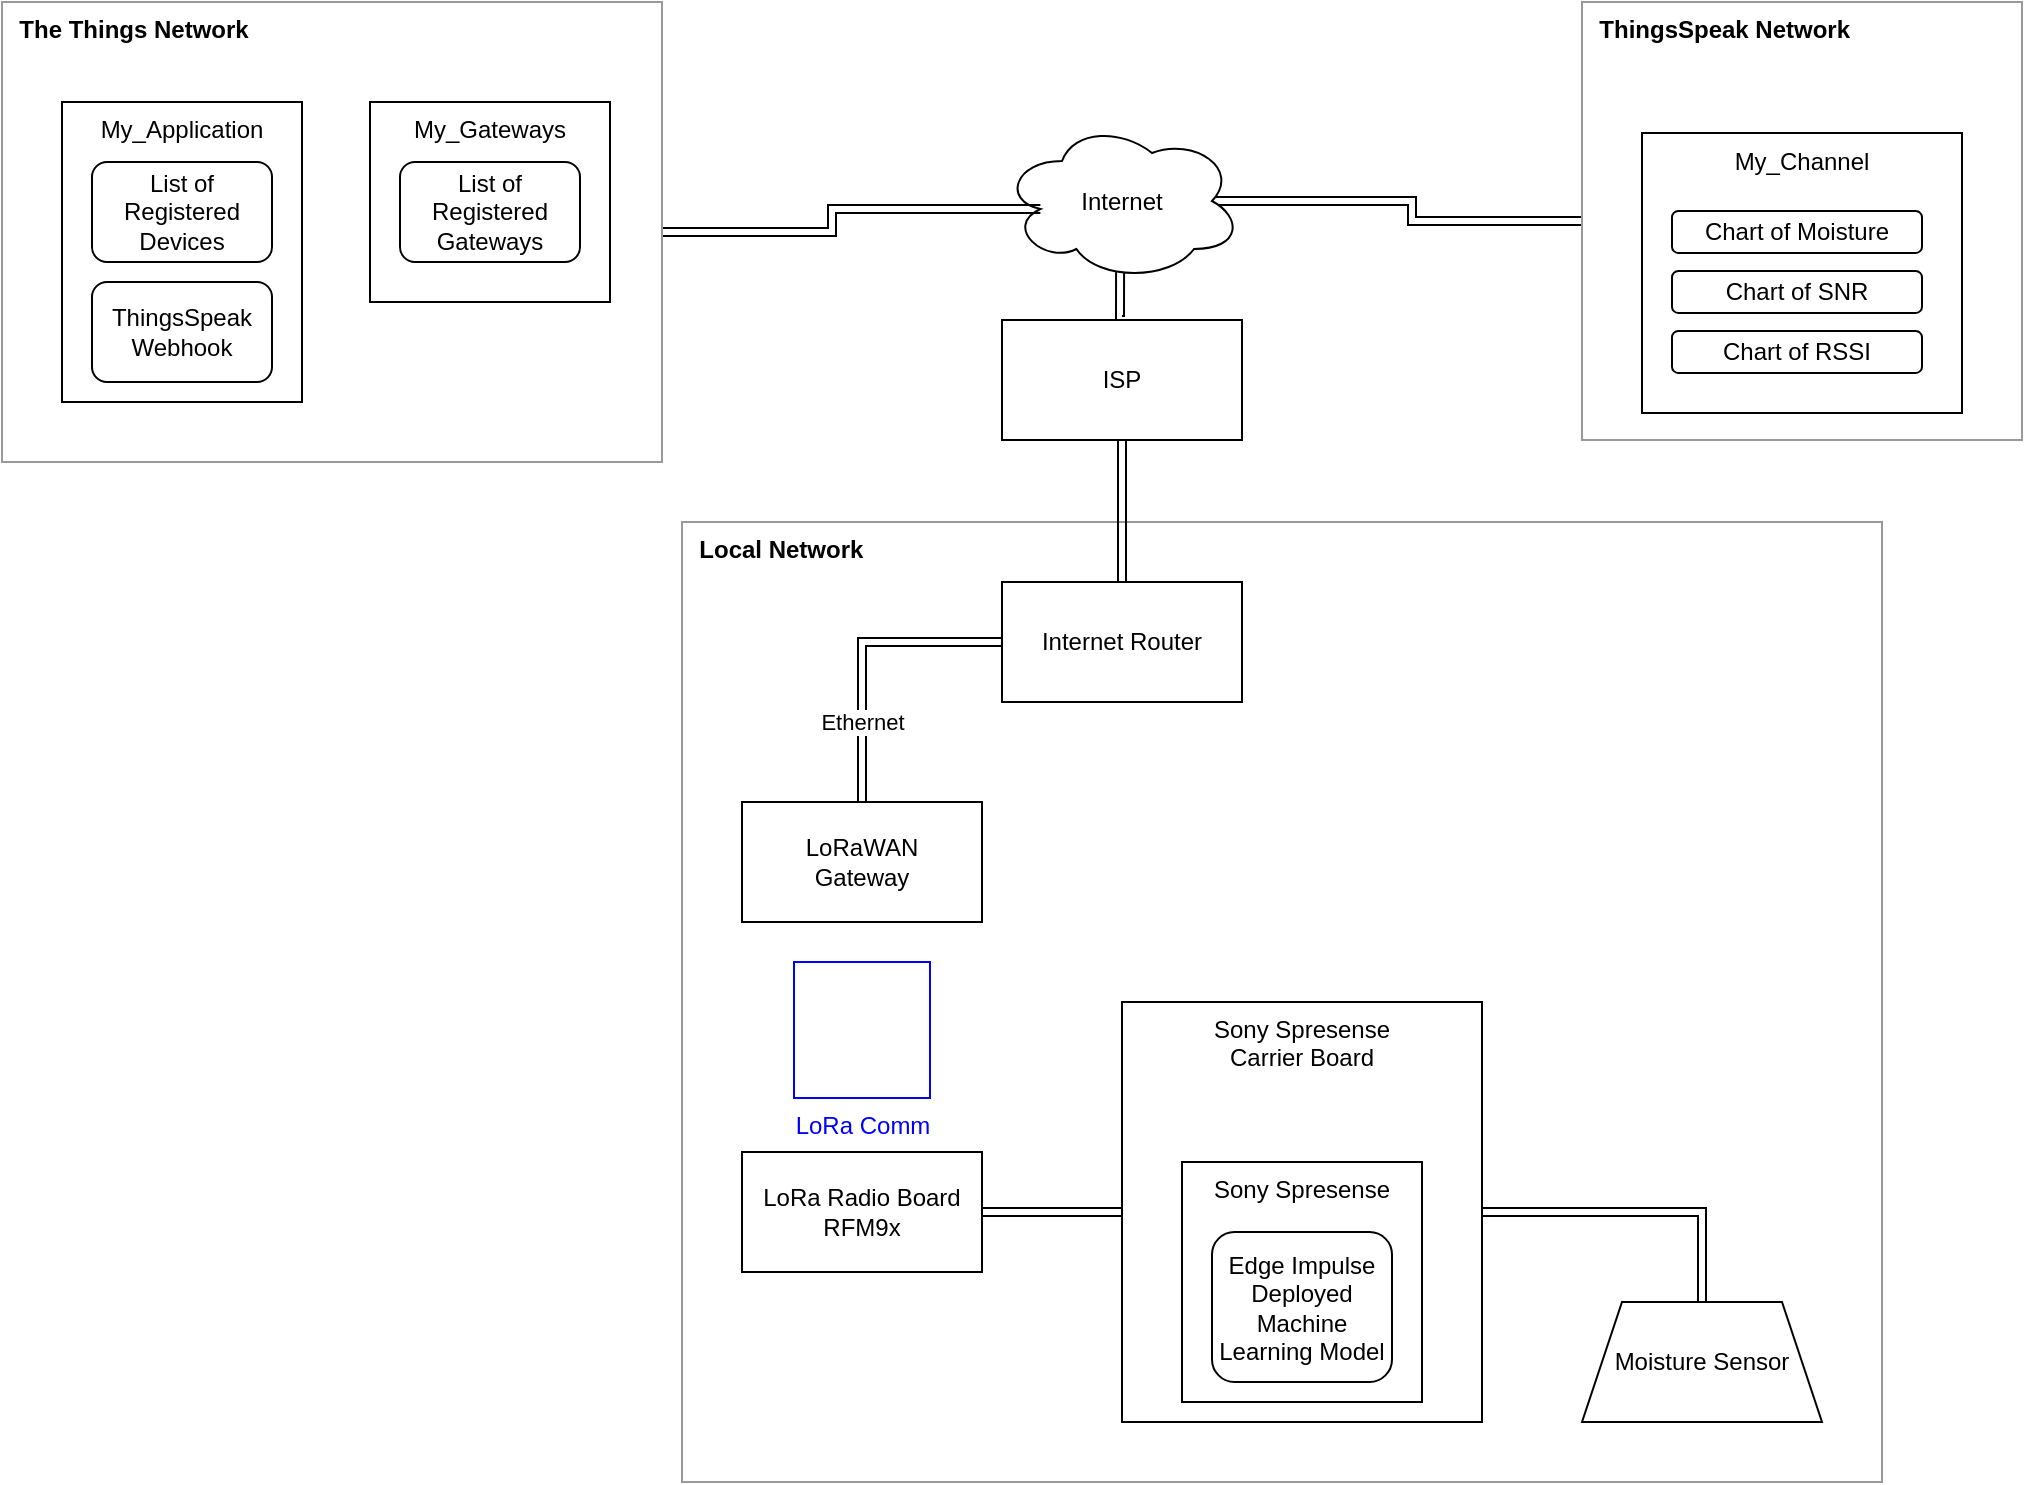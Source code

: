 <mxfile version="20.6.2" type="device"><diagram id="0LLzieao_bVr8BfdosGT" name="Page-1"><mxGraphModel dx="2070" dy="1091" grid="1" gridSize="10" guides="1" tooltips="1" connect="1" arrows="1" fold="1" page="1" pageScale="1" pageWidth="850" pageHeight="1100" math="0" shadow="0"><root><mxCell id="0"/><mxCell id="1" parent="0"/><mxCell id="4JmhtB6uuYIKI2M9Bpf7-29" style="edgeStyle=orthogonalEdgeStyle;shape=link;rounded=0;orthogonalLoop=1;jettySize=auto;html=1;exitX=0;exitY=0.5;exitDx=0;exitDy=0;entryX=0.875;entryY=0.5;entryDx=0;entryDy=0;entryPerimeter=0;" parent="1" source="4JmhtB6uuYIKI2M9Bpf7-22" target="4JmhtB6uuYIKI2M9Bpf7-12" edge="1"><mxGeometry relative="1" as="geometry"/></mxCell><mxCell id="4JmhtB6uuYIKI2M9Bpf7-22" value="&lt;b&gt;&amp;nbsp; ThingsSpeak Network&lt;/b&gt;" style="rounded=0;whiteSpace=wrap;html=1;align=left;verticalAlign=top;strokeColor=#999999;" parent="1" vertex="1"><mxGeometry x="540" y="50" width="220" height="219" as="geometry"/></mxCell><mxCell id="4JmhtB6uuYIKI2M9Bpf7-15" value="&lt;b&gt;&amp;nbsp; Local Network&lt;/b&gt;" style="rounded=0;whiteSpace=wrap;html=1;verticalAlign=top;align=left;strokeColor=#999999;" parent="1" vertex="1"><mxGeometry x="90" y="310" width="600" height="480" as="geometry"/></mxCell><mxCell id="4JmhtB6uuYIKI2M9Bpf7-3" value="Sony Spresense&lt;br&gt;Carrier Board" style="rounded=0;whiteSpace=wrap;html=1;verticalAlign=top;" parent="1" vertex="1"><mxGeometry x="310" y="550" width="180" height="210" as="geometry"/></mxCell><mxCell id="4JmhtB6uuYIKI2M9Bpf7-4" style="edgeStyle=none;rounded=0;orthogonalLoop=1;jettySize=auto;html=1;exitX=1;exitY=0.5;exitDx=0;exitDy=0;entryX=0;entryY=0.5;entryDx=0;entryDy=0;shape=link;" parent="1" source="4JmhtB6uuYIKI2M9Bpf7-1" target="4JmhtB6uuYIKI2M9Bpf7-3" edge="1"><mxGeometry relative="1" as="geometry"/></mxCell><mxCell id="4JmhtB6uuYIKI2M9Bpf7-1" value="LoRa Radio Board&lt;br&gt;RFM9x" style="rounded=0;whiteSpace=wrap;html=1;" parent="1" vertex="1"><mxGeometry x="120" y="625" width="120" height="60" as="geometry"/></mxCell><mxCell id="4JmhtB6uuYIKI2M9Bpf7-2" value="Sony Spresense" style="rounded=0;whiteSpace=wrap;html=1;verticalAlign=top;" parent="1" vertex="1"><mxGeometry x="340" y="630" width="120" height="120" as="geometry"/></mxCell><mxCell id="4JmhtB6uuYIKI2M9Bpf7-8" style="edgeStyle=orthogonalEdgeStyle;shape=link;rounded=0;orthogonalLoop=1;jettySize=auto;html=1;exitX=0.5;exitY=0;exitDx=0;exitDy=0;entryX=0;entryY=0.5;entryDx=0;entryDy=0;" parent="1" source="4JmhtB6uuYIKI2M9Bpf7-5" target="4JmhtB6uuYIKI2M9Bpf7-7" edge="1"><mxGeometry relative="1" as="geometry"/></mxCell><mxCell id="4JmhtB6uuYIKI2M9Bpf7-9" value="&amp;nbsp; Ethernet&amp;nbsp;&amp;nbsp;" style="edgeLabel;html=1;align=center;verticalAlign=middle;resizable=0;points=[];" parent="4JmhtB6uuYIKI2M9Bpf7-8" vertex="1" connectable="0"><mxGeometry x="0.133" relative="1" as="geometry"><mxPoint x="-5" y="40" as="offset"/></mxGeometry></mxCell><mxCell id="4JmhtB6uuYIKI2M9Bpf7-5" value="LoRaWAN&lt;br&gt;Gateway" style="rounded=0;whiteSpace=wrap;html=1;" parent="1" vertex="1"><mxGeometry x="120" y="450" width="120" height="60" as="geometry"/></mxCell><mxCell id="4JmhtB6uuYIKI2M9Bpf7-6" value="&lt;font color=&quot;#0000ff&quot;&gt;LoRa Comm&lt;/font&gt;" style="shape=image;html=1;verticalAlign=top;verticalLabelPosition=bottom;labelBackgroundColor=#ffffff;imageAspect=0;aspect=fixed;image=https://cdn0.iconfinder.com/data/icons/phosphor-thin-vol-3/256/lightning-thin-128.png;imageBackground=none;imageBorder=#0000FF;" parent="1" vertex="1"><mxGeometry x="146" y="530" width="68" height="68" as="geometry"/></mxCell><mxCell id="4JmhtB6uuYIKI2M9Bpf7-11" style="edgeStyle=orthogonalEdgeStyle;shape=link;rounded=0;orthogonalLoop=1;jettySize=auto;html=1;exitX=0.5;exitY=0;exitDx=0;exitDy=0;entryX=0.5;entryY=1;entryDx=0;entryDy=0;" parent="1" source="4JmhtB6uuYIKI2M9Bpf7-7" target="4JmhtB6uuYIKI2M9Bpf7-10" edge="1"><mxGeometry relative="1" as="geometry"/></mxCell><mxCell id="4JmhtB6uuYIKI2M9Bpf7-7" value="Internet Router" style="rounded=0;whiteSpace=wrap;html=1;" parent="1" vertex="1"><mxGeometry x="250" y="340" width="120" height="60" as="geometry"/></mxCell><mxCell id="4JmhtB6uuYIKI2M9Bpf7-13" style="edgeStyle=orthogonalEdgeStyle;shape=link;rounded=0;orthogonalLoop=1;jettySize=auto;html=1;exitX=0.5;exitY=0;exitDx=0;exitDy=0;entryX=0.492;entryY=0.938;entryDx=0;entryDy=0;entryPerimeter=0;" parent="1" source="4JmhtB6uuYIKI2M9Bpf7-10" target="4JmhtB6uuYIKI2M9Bpf7-12" edge="1"><mxGeometry relative="1" as="geometry"/></mxCell><mxCell id="4JmhtB6uuYIKI2M9Bpf7-10" value="ISP" style="rounded=0;whiteSpace=wrap;html=1;" parent="1" vertex="1"><mxGeometry x="250" y="209" width="120" height="60" as="geometry"/></mxCell><mxCell id="4JmhtB6uuYIKI2M9Bpf7-12" value="Internet" style="ellipse;shape=cloud;whiteSpace=wrap;html=1;" parent="1" vertex="1"><mxGeometry x="250" y="109.5" width="120" height="80" as="geometry"/></mxCell><mxCell id="4JmhtB6uuYIKI2M9Bpf7-28" style="edgeStyle=orthogonalEdgeStyle;shape=link;rounded=0;orthogonalLoop=1;jettySize=auto;html=1;exitX=1;exitY=0.5;exitDx=0;exitDy=0;entryX=0.16;entryY=0.55;entryDx=0;entryDy=0;entryPerimeter=0;" parent="1" source="4JmhtB6uuYIKI2M9Bpf7-14" target="4JmhtB6uuYIKI2M9Bpf7-12" edge="1"><mxGeometry relative="1" as="geometry"/></mxCell><mxCell id="4JmhtB6uuYIKI2M9Bpf7-14" value="&lt;b&gt;&amp;nbsp; The Things Network&lt;/b&gt;" style="rounded=0;whiteSpace=wrap;html=1;align=left;verticalAlign=top;strokeColor=#999999;" parent="1" vertex="1"><mxGeometry x="-250" y="50" width="330" height="230" as="geometry"/></mxCell><mxCell id="4JmhtB6uuYIKI2M9Bpf7-16" value="My_Channel" style="rounded=0;whiteSpace=wrap;html=1;verticalAlign=top;" parent="1" vertex="1"><mxGeometry x="570" y="115.5" width="160" height="140" as="geometry"/></mxCell><mxCell id="4JmhtB6uuYIKI2M9Bpf7-17" value="My_Application" style="rounded=0;whiteSpace=wrap;html=1;verticalAlign=top;" parent="1" vertex="1"><mxGeometry x="-220" y="100" width="120" height="150" as="geometry"/></mxCell><mxCell id="4JmhtB6uuYIKI2M9Bpf7-18" value="ThingsSpeak&lt;br&gt;Webhook" style="rounded=1;whiteSpace=wrap;html=1;" parent="1" vertex="1"><mxGeometry x="-205" y="190" width="90" height="50" as="geometry"/></mxCell><mxCell id="4JmhtB6uuYIKI2M9Bpf7-19" value="My_Gateways" style="rounded=0;whiteSpace=wrap;html=1;verticalAlign=top;" parent="1" vertex="1"><mxGeometry x="-66" y="100" width="120" height="100" as="geometry"/></mxCell><mxCell id="4JmhtB6uuYIKI2M9Bpf7-20" value="List of Registered Gateways" style="rounded=1;whiteSpace=wrap;html=1;" parent="1" vertex="1"><mxGeometry x="-51" y="130" width="90" height="50" as="geometry"/></mxCell><mxCell id="4JmhtB6uuYIKI2M9Bpf7-21" value="List of Registered Devices" style="rounded=1;whiteSpace=wrap;html=1;" parent="1" vertex="1"><mxGeometry x="-205" y="130" width="90" height="50" as="geometry"/></mxCell><mxCell id="4JmhtB6uuYIKI2M9Bpf7-25" value="Chart of Moisture" style="rounded=1;whiteSpace=wrap;html=1;" parent="1" vertex="1"><mxGeometry x="585" y="154.5" width="125" height="21" as="geometry"/></mxCell><mxCell id="4JmhtB6uuYIKI2M9Bpf7-26" value="Chart of SNR" style="rounded=1;whiteSpace=wrap;html=1;" parent="1" vertex="1"><mxGeometry x="585" y="184.5" width="125" height="21" as="geometry"/></mxCell><mxCell id="4JmhtB6uuYIKI2M9Bpf7-27" value="Chart of RSSI" style="rounded=1;whiteSpace=wrap;html=1;" parent="1" vertex="1"><mxGeometry x="585" y="214.5" width="125" height="21" as="geometry"/></mxCell><mxCell id="4JmhtB6uuYIKI2M9Bpf7-32" style="edgeStyle=orthogonalEdgeStyle;shape=link;rounded=0;orthogonalLoop=1;jettySize=auto;html=1;exitX=0.5;exitY=0;exitDx=0;exitDy=0;entryX=1;entryY=0.5;entryDx=0;entryDy=0;fontColor=#000000;" parent="1" source="4JmhtB6uuYIKI2M9Bpf7-31" target="4JmhtB6uuYIKI2M9Bpf7-3" edge="1"><mxGeometry relative="1" as="geometry"/></mxCell><mxCell id="4JmhtB6uuYIKI2M9Bpf7-31" value="&lt;font color=&quot;#000000&quot;&gt;Moisture Sensor&lt;/font&gt;" style="shape=trapezoid;perimeter=trapezoidPerimeter;whiteSpace=wrap;html=1;fixedSize=1;fontColor=#0000FF;" parent="1" vertex="1"><mxGeometry x="540" y="700" width="120" height="60" as="geometry"/></mxCell><mxCell id="RZWR_SHMRyPqiPDzc2ms-1" value="Edge Impulse&lt;br&gt;Deployed&lt;br&gt;Machine Learning Model" style="rounded=1;whiteSpace=wrap;html=1;" vertex="1" parent="1"><mxGeometry x="355" y="665" width="90" height="75" as="geometry"/></mxCell></root></mxGraphModel></diagram></mxfile>
